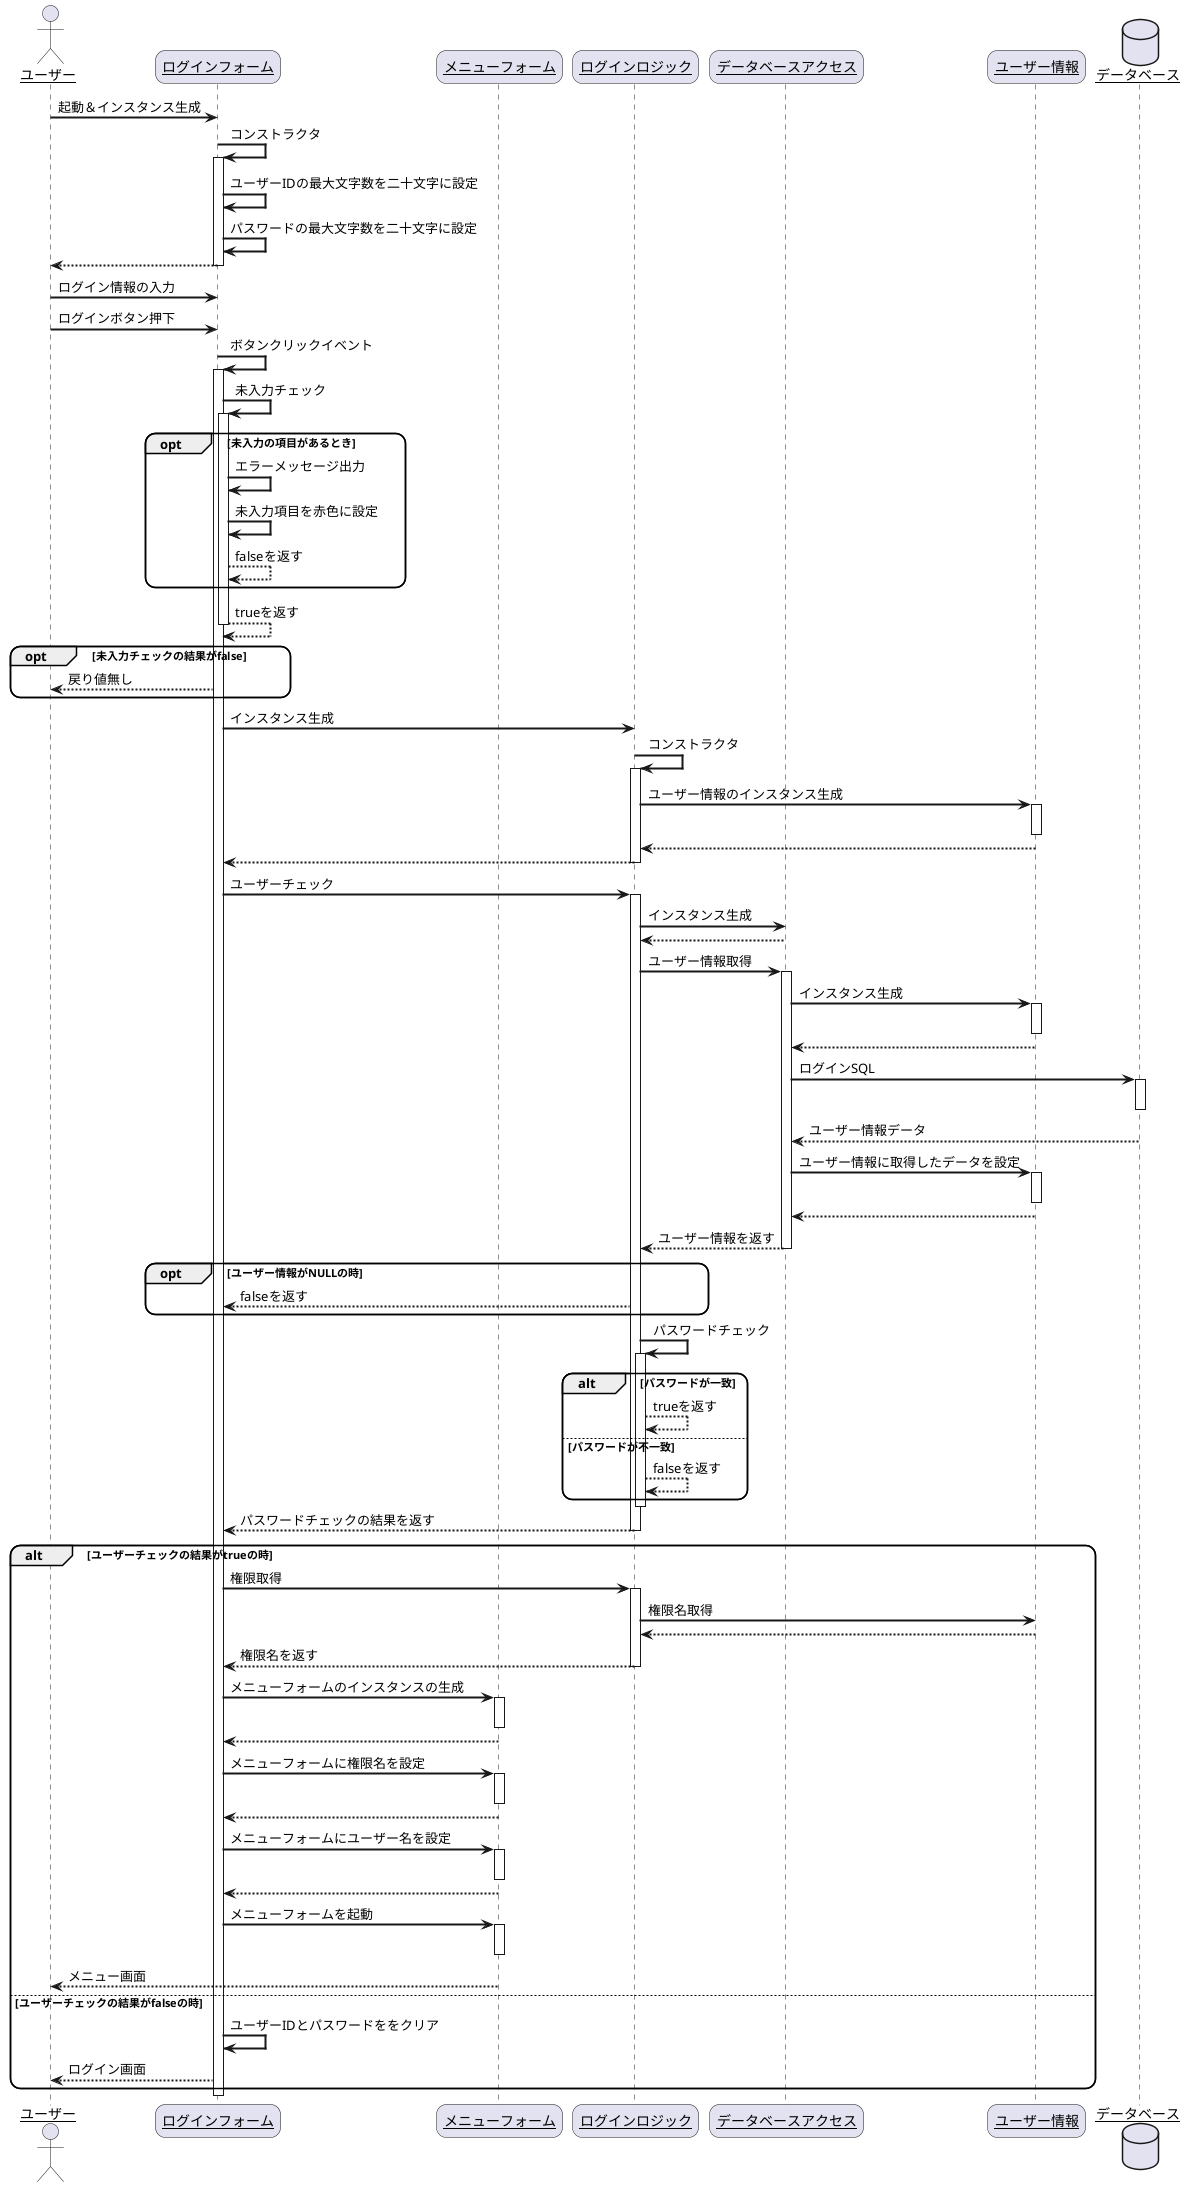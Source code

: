 @startuml
skinparam sequenceArrowThickness 2
skinparam roundcorner 20
skinparam maxmessagesize 60
skinparam sequenceParticipant underline

actor "ユーザー" as user
participant "ログインフォーム" as login_form
participant "メニューフォーム" as menu_form
participant "ログインロジック" as login_logic
participant "データベースアクセス" as data_acces
participant "ユーザー情報" as user_info
database "データベース" as db

user -> login_form: 起動＆インスタンス生成
login_form -> login_form: コンストラクタ
activate login_form
login_form -> login_form:ユーザーIDの最大文字数を二十文字に設定
login_form -> login_form:パスワードの最大文字数を二十文字に設定

login_form --> user:
deactivate login_form
user -> login_form: ログイン情報の入力
user -> login_form: ログインボタン押下
login_form -> login_form: ボタンクリックイベント
activate login_form

login_form -> login_form: 未入力チェック
activate login_form
opt 未入力の項目があるとき
    login_form -> login_form: エラーメッセージ出力
    login_form -> login_form: 未入力項目を赤色に設定
    login_form --> login_form:falseを返す
end
login_form --> login_form:trueを返す
deactivate login_form
opt 未入力チェックの結果がfalse
    login_form --> user:戻り値無し
end
login_form -> login_logic: インスタンス生成
login_logic -> login_logic: コンストラクタ
activate login_logic
login_logic -> user_info: ユーザー情報のインスタンス生成
activate user_info
deactivate user_info
user_info --> login_logic:
login_logic --> login_form:
deactivate login_logic
login_form -> login_logic: ユーザーチェック
activate login_logic
login_logic -> data_acces: インスタンス生成
data_acces --> login_logic:
login_logic -> data_acces: ユーザー情報取得
activate data_acces

data_acces -> user_info: インスタンス生成
activate user_info
deactivate user_info
user_info --> data_acces:
data_acces -> db: ログインSQL
activate db
deactivate db
db --> data_acces: ユーザー情報データ
data_acces -> user_info: ユーザー情報に取得したデータを設定
activate user_info
deactivate user_info
user_info --> data_acces:
data_acces --> login_logic: ユーザー情報を返す
deactivate data_acces
opt ユーザー情報がNULLの時
    login_logic --> login_form: falseを返す
end
login_logic -> login_logic: パスワードチェック
activate login_logic
alt パスワードが一致
    login_logic --> login_logic: trueを返す
else パスワードが不一致
    login_logic --> login_logic: falseを返す
end
deactivate login_logic
login_logic --> login_form: パスワードチェックの結果を返す
deactivate login_logic
deactivate login_logic
alt ユーザーチェックの結果がtrueの時
    login_form -> login_logic: 権限取得
    activate login_logic
    login_logic -> user_info: 権限名取得
    user_info --> login_logic: 
    login_logic --> login_form: 権限名を返す
    deactivate login_logic
    login_form -> menu_form: メニューフォームのインスタンスの生成
    activate menu_form
    deactivate menu_form
    menu_form --> login_form: 
    login_form -> menu_form: メニューフォームに権限名を設定
    activate menu_form
    deactivate menu_form
    menu_form --> login_form: 
    login_form -> menu_form: メニューフォームにユーザー名を設定
    activate menu_form
    deactivate menu_form
    menu_form --> login_form: 
    login_form -> menu_form: メニューフォームを起動
    activate menu_form
    deactivate menu_form
    menu_form --> user: メニュー画面
else ユーザーチェックの結果がfalseの時
    login_form -> login_form: ユーザーIDとパスワードををクリア
    login_form --> user: ログイン画面
end
deactivate login_form

@enduml